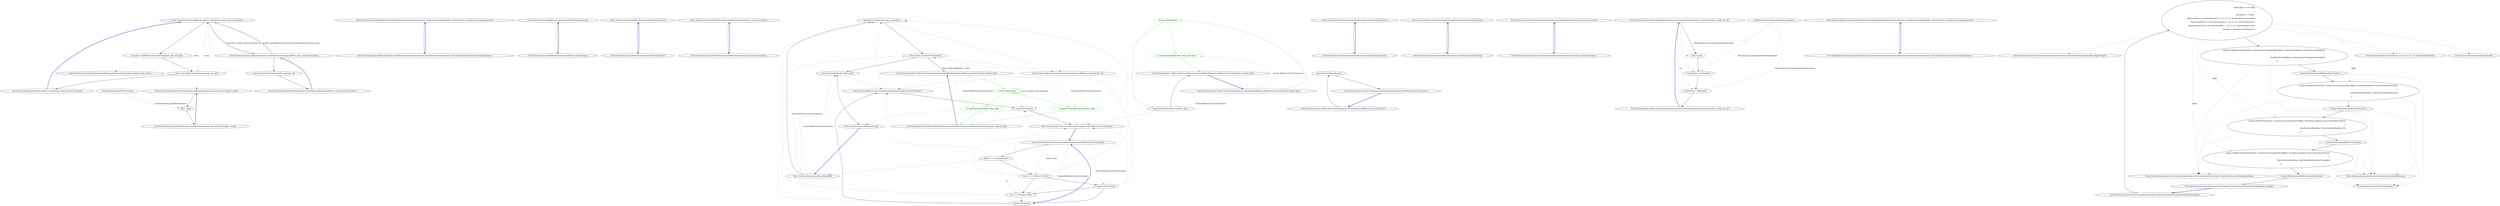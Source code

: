 digraph  {
m0_14 [cluster="Newtonsoft.Json.JsonWriterException.Create(string, string, System.Exception)", file="JObject.cs", label="Entry Newtonsoft.Json.JsonWriterException.Create(string, string, System.Exception)", span="99-99"];
m0_15 [cluster="Newtonsoft.Json.JsonWriterException.Create(string, string, System.Exception)", file="JObject.cs", label="message = JsonPosition.FormatMessage(null, path, message)", span="101-101"];
m0_16 [cluster="Newtonsoft.Json.JsonWriterException.Create(string, string, System.Exception)", file="JObject.cs", label="return new JsonWriterException(message, ex, path);", span="103-103"];
m0_17 [cluster="Newtonsoft.Json.JsonWriterException.Create(string, string, System.Exception)", file="JObject.cs", label="Exit Newtonsoft.Json.JsonWriterException.Create(string, string, System.Exception)", span="99-99"];
m0_6 [cluster="Newtonsoft.Json.JsonWriterException.JsonWriterException(System.Runtime.Serialization.SerializationInfo, System.Runtime.Serialization.StreamingContext)", file="JObject.cs", label="Entry Newtonsoft.Json.JsonWriterException.JsonWriterException(System.Runtime.Serialization.SerializationInfo, System.Runtime.Serialization.StreamingContext)", span="82-82"];
m0_7 [cluster="Newtonsoft.Json.JsonWriterException.JsonWriterException(System.Runtime.Serialization.SerializationInfo, System.Runtime.Serialization.StreamingContext)", file="JObject.cs", label="Exit Newtonsoft.Json.JsonWriterException.JsonWriterException(System.Runtime.Serialization.SerializationInfo, System.Runtime.Serialization.StreamingContext)", span="82-82"];
m0_11 [cluster="Newtonsoft.Json.JsonWriterException.Create(Newtonsoft.Json.JsonWriter, string, System.Exception)", file="JObject.cs", label="Entry Newtonsoft.Json.JsonWriterException.Create(Newtonsoft.Json.JsonWriter, string, System.Exception)", span="94-94"];
m0_12 [cluster="Newtonsoft.Json.JsonWriterException.Create(Newtonsoft.Json.JsonWriter, string, System.Exception)", file="JObject.cs", label="return Create(writer.ContainerPath, message, ex);", span="96-96"];
m0_13 [cluster="Newtonsoft.Json.JsonWriterException.Create(Newtonsoft.Json.JsonWriter, string, System.Exception)", file="JObject.cs", label="Exit Newtonsoft.Json.JsonWriterException.Create(Newtonsoft.Json.JsonWriter, string, System.Exception)", span="94-94"];
m0_8 [cluster="Newtonsoft.Json.JsonWriterException.JsonWriterException(string, System.Exception, string)", file="JObject.cs", label="Entry Newtonsoft.Json.JsonWriterException.JsonWriterException(string, System.Exception, string)", span="88-88"];
m0_9 [cluster="Newtonsoft.Json.JsonWriterException.JsonWriterException(string, System.Exception, string)", file="JObject.cs", label="Path = path", span="91-91"];
m0_10 [cluster="Newtonsoft.Json.JsonWriterException.JsonWriterException(string, System.Exception, string)", file="JObject.cs", label="Exit Newtonsoft.Json.JsonWriterException.JsonWriterException(string, System.Exception, string)", span="88-88"];
m0_2 [cluster="Newtonsoft.Json.JsonWriterException.JsonWriterException(string)", file="JObject.cs", label="Entry Newtonsoft.Json.JsonWriterException.JsonWriterException(string)", span="58-58"];
m0_3 [cluster="Newtonsoft.Json.JsonWriterException.JsonWriterException(string)", file="JObject.cs", label="Exit Newtonsoft.Json.JsonWriterException.JsonWriterException(string)", span="58-58"];
m0_18 [cluster="Newtonsoft.Json.JsonPosition.FormatMessage(Newtonsoft.Json.IJsonLineInfo, string, string)", file="JObject.cs", label="Entry Newtonsoft.Json.JsonPosition.FormatMessage(Newtonsoft.Json.IJsonLineInfo, string, string)", span="139-139"];
m0_0 [cluster="Newtonsoft.Json.JsonWriterException.JsonWriterException()", file="JObject.cs", label="Entry Newtonsoft.Json.JsonWriterException.JsonWriterException()", span="49-49"];
m0_1 [cluster="Newtonsoft.Json.JsonWriterException.JsonWriterException()", file="JObject.cs", label="Exit Newtonsoft.Json.JsonWriterException.JsonWriterException()", span="49-49"];
m0_4 [cluster="Newtonsoft.Json.JsonWriterException.JsonWriterException(string, System.Exception)", file="JObject.cs", label="Entry Newtonsoft.Json.JsonWriterException.JsonWriterException(string, System.Exception)", span="69-69"];
m0_5 [cluster="Newtonsoft.Json.JsonWriterException.JsonWriterException(string, System.Exception)", file="JObject.cs", label="Exit Newtonsoft.Json.JsonWriterException.JsonWriterException(string, System.Exception)", span="69-69"];
m0_19 [file="JObject.cs", label="Newtonsoft.Json.JsonWriterException", span=""];
m1_10 [cluster="Newtonsoft.Json.Utilities.ILGeneratorExtensions.PushArrayInstance(System.Reflection.Emit.ILGenerator, int, int)", file="JPathExecuteTests.cs", label="generator.Emit(OpCodes.Ldarg, argsIndex)", span="49-49"];
m1_12 [cluster="Newtonsoft.Json.Utilities.ILGeneratorExtensions.PushArrayInstance(System.Reflection.Emit.ILGenerator, int, int)", file="JPathExecuteTests.cs", label="generator.Emit(OpCodes.Ldelem_Ref)", span="51-51"];
m1_8 [cluster="Newtonsoft.Json.Tests.Documentation.Samples.Linq.ToObjectGeneric.Example()", file="JPathExecuteTests.cs", label="Exit Newtonsoft.Json.Tests.Documentation.Samples.Linq.ToObjectGeneric.Example()", span="10-10"];
m1_0 [cluster="Newtonsoft.Json.Tests.Documentation.Samples.Linq.ToObjectGeneric.Example()", file="JPathExecuteTests.cs", label="Entry Newtonsoft.Json.Tests.Documentation.Samples.Linq.ToObjectGeneric.Example()", span="10-10"];
m1_2 [cluster="Newtonsoft.Json.Tests.Documentation.Samples.Linq.ToObjectGeneric.Example()", file="JPathExecuteTests.cs", label="bool b = v1.ToObject<bool>()", span="15-15"];
m1_3 [cluster="Newtonsoft.Json.Tests.Documentation.Samples.Linq.ToObjectGeneric.Example()", file="JPathExecuteTests.cs", label="Console.WriteLine(b)", span="17-17"];
m1_4 [cluster="Newtonsoft.Json.Tests.Documentation.Samples.Linq.ToObjectGeneric.Example()", file="JPathExecuteTests.cs", label="int i = v1.ToObject<int>()", span="20-20"];
m1_1 [cluster="Newtonsoft.Json.Tests.Documentation.Samples.Linq.ToObjectGeneric.Example()", file="JPathExecuteTests.cs", label="JValue v1 = new JValue(true)", span="13-13"];
m1_5 [cluster="Newtonsoft.Json.Tests.Documentation.Samples.Linq.ToObjectGeneric.Example()", file="JPathExecuteTests.cs", label="Console.WriteLine(i)", span="22-22"];
m1_20 [cluster="Newtonsoft.Json.Utilities.ILGeneratorExtensions.UnboxIfNeeded(System.Reflection.Emit.ILGenerator, System.Type)", file="JPathExecuteTests.cs", label="Entry Newtonsoft.Json.Utilities.ILGeneratorExtensions.UnboxIfNeeded(System.Reflection.Emit.ILGenerator, System.Type)", span="66-66"];
m1_21 [cluster="Newtonsoft.Json.Utilities.ILGeneratorExtensions.UnboxIfNeeded(System.Reflection.Emit.ILGenerator, System.Type)", color=green, community=0, file="JPathExecuteTests.cs", label="14: type.IsValueType()", span="68-68"];
m1_22 [cluster="Newtonsoft.Json.Utilities.ILGeneratorExtensions.UnboxIfNeeded(System.Reflection.Emit.ILGenerator, System.Type)", color=green, community=0, file="JPathExecuteTests.cs", label="9: generator.Emit(OpCodes.Unbox_Any, type)", span="70-70"];
m1_23 [cluster="Newtonsoft.Json.Utilities.ILGeneratorExtensions.UnboxIfNeeded(System.Reflection.Emit.ILGenerator, System.Type)", file="JPathExecuteTests.cs", label="generator.Emit(OpCodes.Castclass, type)", span="74-74"];
m1_24 [cluster="Newtonsoft.Json.Utilities.ILGeneratorExtensions.UnboxIfNeeded(System.Reflection.Emit.ILGenerator, System.Type)", file="JPathExecuteTests.cs", label="Exit Newtonsoft.Json.Utilities.ILGeneratorExtensions.UnboxIfNeeded(System.Reflection.Emit.ILGenerator, System.Type)", span="66-66"];
m1_14 [cluster="System.Reflection.Emit.ILGenerator.Emit(System.Reflection.Emit.OpCode, int)", file="JPathExecuteTests.cs", label="Entry System.Reflection.Emit.ILGenerator.Emit(System.Reflection.Emit.OpCode, int)", span="0-0"];
m1_7 [cluster="Newtonsoft.Json.Tests.Documentation.Samples.Linq.ToObjectGeneric.Example()", file="JPathExecuteTests.cs", label="Console.WriteLine(s)", span="27-27"];
m1_9 [cluster="Newtonsoft.Json.Linq.JValue.JValue(bool)", file="JPathExecuteTests.cs", label="Entry Newtonsoft.Json.Linq.JValue.JValue(bool)", span="145-145"];
m1_11 [cluster="System.Console.WriteLine(bool)", file="JPathExecuteTests.cs", label="Entry System.Console.WriteLine(bool)", span="0-0"];
m1_13 [cluster="System.Console.WriteLine(string)", file="JPathExecuteTests.cs", label="Entry System.Console.WriteLine(string)", span="0-0"];
m1_15 [cluster="Newtonsoft.Json.Utilities.ILGeneratorExtensions.BoxIfNeeded(System.Reflection.Emit.ILGenerator, System.Type)", file="JPathExecuteTests.cs", label="Entry Newtonsoft.Json.Utilities.ILGeneratorExtensions.BoxIfNeeded(System.Reflection.Emit.ILGenerator, System.Type)", span="54-54"];
m1_16 [cluster="Newtonsoft.Json.Utilities.ILGeneratorExtensions.BoxIfNeeded(System.Reflection.Emit.ILGenerator, System.Type)", color=green, community=0, file="JPathExecuteTests.cs", label="5: type.IsValueType()", span="56-56"];
m1_17 [cluster="Newtonsoft.Json.Utilities.ILGeneratorExtensions.BoxIfNeeded(System.Reflection.Emit.ILGenerator, System.Type)", color=green, community=0, file="JPathExecuteTests.cs", label="11: generator.Emit(OpCodes.Box, type)", span="58-58"];
m1_18 [cluster="Newtonsoft.Json.Utilities.ILGeneratorExtensions.BoxIfNeeded(System.Reflection.Emit.ILGenerator, System.Type)", color=green, community=0, file="JPathExecuteTests.cs", label="7: generator.Emit(OpCodes.Castclass, type)", span="62-62"];
m1_19 [cluster="Newtonsoft.Json.Utilities.ILGeneratorExtensions.BoxIfNeeded(System.Reflection.Emit.ILGenerator, System.Type)", file="JPathExecuteTests.cs", label="Exit Newtonsoft.Json.Utilities.ILGeneratorExtensions.BoxIfNeeded(System.Reflection.Emit.ILGenerator, System.Type)", span="54-54"];
m1_6 [cluster="System.Reflection.Emit.ILGenerator.Emit(System.Reflection.Emit.OpCode)", file="JPathExecuteTests.cs", label="Entry System.Reflection.Emit.ILGenerator.Emit(System.Reflection.Emit.OpCode)", span="0-0"];
m1_31 [cluster="Newtonsoft.Json.Utilities.ILGeneratorExtensions.Return(System.Reflection.Emit.ILGenerator)", file="JPathExecuteTests.cs", label="Entry Newtonsoft.Json.Utilities.ILGeneratorExtensions.Return(System.Reflection.Emit.ILGenerator)", span="90-90"];
m1_32 [cluster="Newtonsoft.Json.Utilities.ILGeneratorExtensions.Return(System.Reflection.Emit.ILGenerator)", file="JPathExecuteTests.cs", label="generator.Emit(OpCodes.Ret)", span="92-92"];
m1_33 [cluster="Newtonsoft.Json.Utilities.ILGeneratorExtensions.Return(System.Reflection.Emit.ILGenerator)", file="JPathExecuteTests.cs", label="Exit Newtonsoft.Json.Utilities.ILGeneratorExtensions.Return(System.Reflection.Emit.ILGenerator)", span="90-90"];
m2_0 [cluster="Newtonsoft.Json.Schema.JsonSchemaException.JsonSchemaException()", file="MergeTests.cs", label="Entry Newtonsoft.Json.Schema.JsonSchemaException.JsonSchemaException()", span="65-65"];
m2_1 [cluster="Newtonsoft.Json.Schema.JsonSchemaException.JsonSchemaException()", file="MergeTests.cs", label="Exit Newtonsoft.Json.Schema.JsonSchemaException.JsonSchemaException()", span="65-65"];
m2_2 [cluster="Newtonsoft.Json.Schema.JsonSchemaException.JsonSchemaException(string)", file="MergeTests.cs", label="Entry Newtonsoft.Json.Schema.JsonSchemaException.JsonSchemaException(string)", span="74-74"];
m2_3 [cluster="Newtonsoft.Json.Schema.JsonSchemaException.JsonSchemaException(string)", file="MergeTests.cs", label="Exit Newtonsoft.Json.Schema.JsonSchemaException.JsonSchemaException(string)", span="74-74"];
m2_4 [cluster="Newtonsoft.Json.Schema.JsonSchemaException.JsonSchemaException(string, System.Exception)", file="MergeTests.cs", label="Entry Newtonsoft.Json.Schema.JsonSchemaException.JsonSchemaException(string, System.Exception)", span="85-85"];
m2_5 [cluster="Newtonsoft.Json.Schema.JsonSchemaException.JsonSchemaException(string, System.Exception)", file="MergeTests.cs", label="Exit Newtonsoft.Json.Schema.JsonSchemaException.JsonSchemaException(string, System.Exception)", span="85-85"];
m2_8 [cluster="Newtonsoft.Json.Schema.JsonSchemaException.JsonSchemaException(string, System.Exception, string, int, int)", file="MergeTests.cs", label="Entry Newtonsoft.Json.Schema.JsonSchemaException.JsonSchemaException(string, System.Exception, string, int, int)", span="104-104"];
m2_9 [cluster="Newtonsoft.Json.Schema.JsonSchemaException.JsonSchemaException(string, System.Exception, string, int, int)", file="MergeTests.cs", label="Path = path", span="107-107"];
m2_10 [cluster="Newtonsoft.Json.Schema.JsonSchemaException.JsonSchemaException(string, System.Exception, string, int, int)", file="MergeTests.cs", label="LineNumber = lineNumber", span="108-108"];
m2_11 [cluster="Newtonsoft.Json.Schema.JsonSchemaException.JsonSchemaException(string, System.Exception, string, int, int)", file="MergeTests.cs", label="LinePosition = linePosition", span="109-109"];
m2_12 [cluster="Newtonsoft.Json.Schema.JsonSchemaException.JsonSchemaException(string, System.Exception, string, int, int)", file="MergeTests.cs", label="Exit Newtonsoft.Json.Schema.JsonSchemaException.JsonSchemaException(string, System.Exception, string, int, int)", span="104-104"];
m2_6 [cluster="Newtonsoft.Json.Schema.JsonSchemaException.JsonSchemaException(System.Runtime.Serialization.SerializationInfo, System.Runtime.Serialization.StreamingContext)", file="MergeTests.cs", label="Entry Newtonsoft.Json.Schema.JsonSchemaException.JsonSchemaException(System.Runtime.Serialization.SerializationInfo, System.Runtime.Serialization.StreamingContext)", span="98-98"];
m2_7 [cluster="Newtonsoft.Json.Schema.JsonSchemaException.JsonSchemaException(System.Runtime.Serialization.SerializationInfo, System.Runtime.Serialization.StreamingContext)", file="MergeTests.cs", label="Exit Newtonsoft.Json.Schema.JsonSchemaException.JsonSchemaException(System.Runtime.Serialization.SerializationInfo, System.Runtime.Serialization.StreamingContext)", span="98-98"];
m2_13 [file="MergeTests.cs", label="Newtonsoft.Json.Schema.JsonSchemaException", span=""];
m3_11 [cluster="Newtonsoft.Json.Tests.Documentation.Samples.Serializer.SerializeDateTimeZoneHandling.Flight.Flight()", file="ThreadSafeStore.cs", label="Entry Newtonsoft.Json.Tests.Documentation.Samples.Serializer.SerializeDateTimeZoneHandling.Flight.Flight()", span="35-35"];
m3_0 [cluster="Newtonsoft.Json.Tests.Documentation.Samples.Serializer.SerializeDateTimeZoneHandling.Example()", file="ThreadSafeStore.cs", label="Entry Newtonsoft.Json.Tests.Documentation.Samples.Serializer.SerializeDateTimeZoneHandling.Example()", span="45-45"];
m3_1 [cluster="Newtonsoft.Json.Tests.Documentation.Samples.Serializer.SerializeDateTimeZoneHandling.Example()", file="ThreadSafeStore.cs", label="Flight flight = new Flight\r\n            {\r\n                Destination = ''Dubai'',\r\n                DepartureDate = new DateTime(2013, 1, 21, 0, 0, 0, DateTimeKind.Unspecified),\r\n                DepartureDateUtc = new DateTime(2013, 1, 21, 0, 0, 0, DateTimeKind.Utc),\r\n                DepartureDateLocal = new DateTime(2013, 1, 21, 0, 0, 0, DateTimeKind.Local),\r\n                Duration = TimeSpan.FromHours(5.5)\r\n            }", span="48-55"];
m3_2 [cluster="Newtonsoft.Json.Tests.Documentation.Samples.Serializer.SerializeDateTimeZoneHandling.Example()", file="ThreadSafeStore.cs", label="string jsonWithRoundtripTimeZone = JsonConvert.SerializeObject(flight, Formatting.Indented, new JsonSerializerSettings\r\n            {\r\n                DateTimeZoneHandling = DateTimeZoneHandling.RoundtripKind\r\n            })", span="57-60"];
m3_4 [cluster="Newtonsoft.Json.Tests.Documentation.Samples.Serializer.SerializeDateTimeZoneHandling.Example()", file="ThreadSafeStore.cs", label="string jsonWithLocalTimeZone = JsonConvert.SerializeObject(flight, Formatting.Indented, new JsonSerializerSettings\r\n            {\r\n                DateTimeZoneHandling = DateTimeZoneHandling.Local\r\n            })", span="71-74"];
m3_6 [cluster="Newtonsoft.Json.Tests.Documentation.Samples.Serializer.SerializeDateTimeZoneHandling.Example()", file="ThreadSafeStore.cs", label="string jsonWithUtcTimeZone = JsonConvert.SerializeObject(flight, Formatting.Indented, new JsonSerializerSettings\r\n            {\r\n                DateTimeZoneHandling = DateTimeZoneHandling.Utc\r\n            })", span="85-88"];
m3_8 [cluster="Newtonsoft.Json.Tests.Documentation.Samples.Serializer.SerializeDateTimeZoneHandling.Example()", file="ThreadSafeStore.cs", label="string jsonWithUnspecifiedTimeZone = JsonConvert.SerializeObject(flight, Formatting.Indented, new JsonSerializerSettings\r\n            {\r\n                DateTimeZoneHandling = DateTimeZoneHandling.Unspecified\r\n            })", span="99-102"];
m3_3 [cluster="Newtonsoft.Json.Tests.Documentation.Samples.Serializer.SerializeDateTimeZoneHandling.Example()", file="ThreadSafeStore.cs", label="Console.WriteLine(jsonWithRoundtripTimeZone)", span="62-62"];
m3_5 [cluster="Newtonsoft.Json.Tests.Documentation.Samples.Serializer.SerializeDateTimeZoneHandling.Example()", file="ThreadSafeStore.cs", label="Console.WriteLine(jsonWithLocalTimeZone)", span="76-76"];
m3_7 [cluster="Newtonsoft.Json.Tests.Documentation.Samples.Serializer.SerializeDateTimeZoneHandling.Example()", file="ThreadSafeStore.cs", label="Console.WriteLine(jsonWithUtcTimeZone)", span="90-90"];
m3_9 [cluster="Newtonsoft.Json.Tests.Documentation.Samples.Serializer.SerializeDateTimeZoneHandling.Example()", file="ThreadSafeStore.cs", label="Console.WriteLine(jsonWithUnspecifiedTimeZone)", span="104-104"];
m3_10 [cluster="Newtonsoft.Json.Tests.Documentation.Samples.Serializer.SerializeDateTimeZoneHandling.Example()", file="ThreadSafeStore.cs", label="Exit Newtonsoft.Json.Tests.Documentation.Samples.Serializer.SerializeDateTimeZoneHandling.Example()", span="45-45"];
m3_16 [cluster="System.Console.WriteLine(string)", file="ThreadSafeStore.cs", label="Entry System.Console.WriteLine(string)", span="0-0"];
m3_12 [cluster="System.DateTime.DateTime(int, int, int, int, int, int, System.DateTimeKind)", file="ThreadSafeStore.cs", label="Entry System.DateTime.DateTime(int, int, int, int, int, int, System.DateTimeKind)", span="0-0"];
m3_14 [cluster="Newtonsoft.Json.JsonSerializerSettings.JsonSerializerSettings()", file="ThreadSafeStore.cs", label="Entry Newtonsoft.Json.JsonSerializerSettings.JsonSerializerSettings()", span="359-359"];
m3_15 [cluster="Newtonsoft.Json.JsonConvert.SerializeObject(object, Newtonsoft.Json.Formatting, Newtonsoft.Json.JsonSerializerSettings)", file="ThreadSafeStore.cs", label="Entry Newtonsoft.Json.JsonConvert.SerializeObject(object, Newtonsoft.Json.Formatting, Newtonsoft.Json.JsonSerializerSettings)", span="606-606"];
m3_13 [cluster="System.TimeSpan.FromHours(double)", file="ThreadSafeStore.cs", label="Entry System.TimeSpan.FromHours(double)", span="0-0"];
m0_14 -> m0_15  [key=0, style=solid];
m0_14 -> m0_16  [color=darkseagreen4, key=1, label=string, style=dashed];
m0_14 -> m0_11  [color=darkorchid, key=3, label="Parameter variable System.Exception ex", style=bold];
m0_15 -> m0_16  [key=0, style=solid];
m0_15 -> m0_18  [key=2, style=dotted];
m0_15 -> m0_15  [color=darkseagreen4, key=1, label=string, style=dashed];
m0_16 -> m0_17  [key=0, style=solid];
m0_16 -> m0_8  [key=2, style=dotted];
m0_17 -> m0_14  [color=blue, key=0, style=bold];
m0_6 -> m0_7  [key=0, style=solid];
m0_7 -> m0_6  [color=blue, key=0, style=bold];
m0_11 -> m0_12  [key=0, style=solid];
m0_11 -> m0_14  [color=darkorchid, key=3, label="method methodReturn Newtonsoft.Json.JsonWriterException Create", style=bold];
m0_12 -> m0_13  [key=0, style=solid];
m0_12 -> m0_14  [key=2, style=dotted];
m0_13 -> m0_11  [color=blue, key=0, style=bold];
m0_8 -> m0_9  [key=0, style=solid];
m0_9 -> m0_10  [key=0, style=solid];
m0_10 -> m0_8  [color=blue, key=0, style=bold];
m0_2 -> m0_3  [key=0, style=solid];
m0_3 -> m0_2  [color=blue, key=0, style=bold];
m0_0 -> m0_1  [key=0, style=solid];
m0_1 -> m0_0  [color=blue, key=0, style=bold];
m0_4 -> m0_5  [key=0, style=solid];
m0_5 -> m0_4  [color=blue, key=0, style=bold];
m0_19 -> m0_9  [color=darkseagreen4, key=1, label="Newtonsoft.Json.JsonWriterException", style=dashed];
m1_10 -> m1_11  [key=0, style=solid];
m1_10 -> m1_14  [key=2, style=dotted];
m1_12 -> m1_13  [key=0, style=solid];
m1_12 -> m1_6  [key=2, style=dotted];
m1_8 -> m1_0  [color=blue, key=0, style=bold];
m1_0 -> m1_2  [color=darkseagreen4, key=1, label="System.Type", style=dashed];
m1_0 -> m1_3  [color=darkseagreen4, key=1, label="System.Reflection.Emit.ILGenerator", style=dashed];
m1_0 -> m1_4  [color=darkseagreen4, key=1, label="System.Reflection.Emit.ILGenerator", style=dashed];
m1_0 -> m1_1  [key=0, style=solid];
m1_2 -> m1_7  [key=2, style=dotted];
m1_2 -> m1_3  [key=0, style=solid];
m1_2 -> m1_4  [key=0, style=solid];
m1_2 -> m1_10  [key=2, style=dotted];
m1_3 -> m1_8  [key=2, style=dotted];
m1_3 -> m1_5  [key=0, style=solid];
m1_3 -> m1_4  [key=0, style=solid];
m1_3 -> m1_11  [key=2, style=dotted];
m1_4 -> m1_8  [key=2, style=dotted];
m1_4 -> m1_5  [key=0, style=solid];
m1_4 -> m1_10  [key=2, style=dotted];
m1_1 -> m1_2  [key=0, style=solid];
m1_1 -> m1_6  [key=2, style=dotted];
m1_1 -> m1_9  [key=2, style=dotted];
m1_1 -> m1_4  [color=darkseagreen4, key=1, label=v1, style=dashed];
m1_5 -> m1_0  [color=blue, key=0, style=bold];
m1_5 -> m1_6  [key=0, style=solid];
m1_5 -> m1_12  [key=2, style=dotted];
m1_20 -> m1_21  [color=green, key=0, style=solid];
m1_20 -> m1_22  [color=green, key=1, label="System.Reflection.Emit.ILGenerator", style=dashed];
m1_20 -> m1_23  [color=darkseagreen4, key=1, label="System.Reflection.Emit.ILGenerator", style=dashed];
m1_21 -> m1_22  [color=green, key=0, style=solid];
m1_21 -> m1_23  [color=green, key=0, style=solid];
m1_21 -> m1_7  [color=green, key=2, style=dotted];
m1_22 -> m1_24  [color=green, key=0, style=solid];
m1_22 -> m1_8  [color=green, key=2, style=dotted];
m1_23 -> m1_8  [key=2, style=dotted];
m1_23 -> m1_24  [key=0, style=solid];
m1_24 -> m1_20  [color=blue, key=0, style=bold];
m1_7 -> m1_8  [key=0, style=solid];
m1_7 -> m1_13  [key=2, style=dotted];
m1_9 -> m1_11  [color=darkseagreen4, key=1, label="System.Reflection.Emit.ILGenerator", style=dashed];
m1_9 -> m1_10  [key=0, style=solid];
m1_9 -> m1_12  [color=darkseagreen4, key=1, label="System.Reflection.Emit.ILGenerator", style=dashed];
m1_11 -> m1_15  [color=darkorchid, key=3, label="Field variable XmlReader _reader", style=bold];
m1_11 -> m1_12  [key=0, style=solid];
m1_11 -> m1_14  [key=2, style=dotted];
m1_13 -> m1_9  [color=blue, key=0, style=bold];
m1_15 -> m1_16  [color=green, key=0, style=solid];
m1_15 -> m1_17  [color=green, key=1, label="System.Reflection.Emit.ILGenerator", style=dashed];
m1_15 -> m1_18  [color=green, key=1, label="System.Reflection.Emit.ILGenerator", style=dashed];
m1_16 -> m1_16  [color=green, key=3, label="Local variable string statusJson", style=bold];
m1_16 -> m1_17  [color=green, key=0, style=solid];
m1_16 -> m1_18  [color=green, key=0, style=solid];
m1_16 -> m1_7  [color=green, key=2, style=dotted];
m1_17 -> m1_19  [color=green, key=0, style=solid];
m1_17 -> m1_8  [color=green, key=2, style=dotted];
m1_18 -> m1_19  [color=green, key=0, style=solid];
m1_18 -> m1_8  [color=green, key=2, style=dotted];
m1_19 -> m1_15  [color=blue, key=0, style=bold];
m1_6 -> m1_7  [key=0, style=solid];
m1_6 -> m1_10  [key=2, style=dotted];
m1_31 -> m1_32  [key=0, style=solid];
m1_32 -> m1_6  [key=2, style=dotted];
m1_32 -> m1_33  [key=0, style=solid];
m1_33 -> m1_31  [color=blue, key=0, style=bold];
m2_0 -> m2_1  [key=0, style=solid];
m2_1 -> m2_0  [color=blue, key=0, style=bold];
m2_2 -> m2_3  [key=0, style=solid];
m2_3 -> m2_2  [color=blue, key=0, style=bold];
m2_4 -> m2_5  [key=0, style=solid];
m2_5 -> m2_4  [color=blue, key=0, style=bold];
m2_8 -> m2_9  [key=0, style=solid];
m2_8 -> m2_10  [color=darkseagreen4, key=1, label=int, style=dashed];
m2_8 -> m2_11  [color=darkseagreen4, key=1, label=int, style=dashed];
m2_9 -> m2_10  [key=0, style=solid];
m2_10 -> m2_11  [key=0, style=solid];
m2_11 -> m2_12  [key=0, style=solid];
m2_12 -> m2_8  [color=blue, key=0, style=bold];
m2_6 -> m2_7  [key=0, style=solid];
m2_7 -> m2_6  [color=blue, key=0, style=bold];
m2_13 -> m2_9  [color=darkseagreen4, key=1, label="Newtonsoft.Json.Schema.JsonSchemaException", style=dashed];
m2_13 -> m2_10  [color=darkseagreen4, key=1, label="Newtonsoft.Json.Schema.JsonSchemaException", style=dashed];
m2_13 -> m2_11  [color=darkseagreen4, key=1, label="Newtonsoft.Json.Schema.JsonSchemaException", style=dashed];
m3_0 -> m3_1  [key=0, style=solid];
m3_1 -> m3_2  [key=0, style=solid];
m3_1 -> m3_11  [key=2, style=dotted];
m3_1 -> m3_12  [key=2, style=dotted];
m3_1 -> m3_13  [key=2, style=dotted];
m3_1 -> m3_4  [color=darkseagreen4, key=1, label=flight, style=dashed];
m3_1 -> m3_6  [color=darkseagreen4, key=1, label=flight, style=dashed];
m3_1 -> m3_8  [color=darkseagreen4, key=1, label=flight, style=dashed];
m3_2 -> m3_3  [key=0, style=solid];
m3_2 -> m3_14  [key=2, style=dotted];
m3_2 -> m3_15  [key=2, style=dotted];
m3_4 -> m3_5  [key=0, style=solid];
m3_4 -> m3_14  [key=2, style=dotted];
m3_4 -> m3_15  [key=2, style=dotted];
m3_6 -> m3_7  [key=0, style=solid];
m3_6 -> m3_14  [key=2, style=dotted];
m3_6 -> m3_15  [key=2, style=dotted];
m3_8 -> m3_9  [key=0, style=solid];
m3_8 -> m3_14  [key=2, style=dotted];
m3_8 -> m3_15  [key=2, style=dotted];
m3_3 -> m3_4  [key=0, style=solid];
m3_3 -> m3_16  [key=2, style=dotted];
m3_5 -> m3_6  [key=0, style=solid];
m3_5 -> m3_16  [key=2, style=dotted];
m3_7 -> m3_8  [key=0, style=solid];
m3_7 -> m3_16  [key=2, style=dotted];
m3_9 -> m3_10  [key=0, style=solid];
m3_9 -> m3_16  [key=2, style=dotted];
m3_10 -> m3_0  [color=blue, key=0, style=bold];
}
